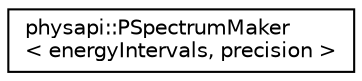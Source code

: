 digraph "Graphical Class Hierarchy"
{
 // LATEX_PDF_SIZE
  edge [fontname="Helvetica",fontsize="10",labelfontname="Helvetica",labelfontsize="10"];
  node [fontname="Helvetica",fontsize="10",shape=record];
  rankdir="LR";
  Node0 [label="physapi::PSpectrumMaker\l\< energyIntervals, precision \>",height=0.2,width=0.4,color="black", fillcolor="white", style="filled",URL="$classphysapi_1_1_p_spectrum_maker.html",tooltip="This is a functor class for making radiation spectra."];
}
